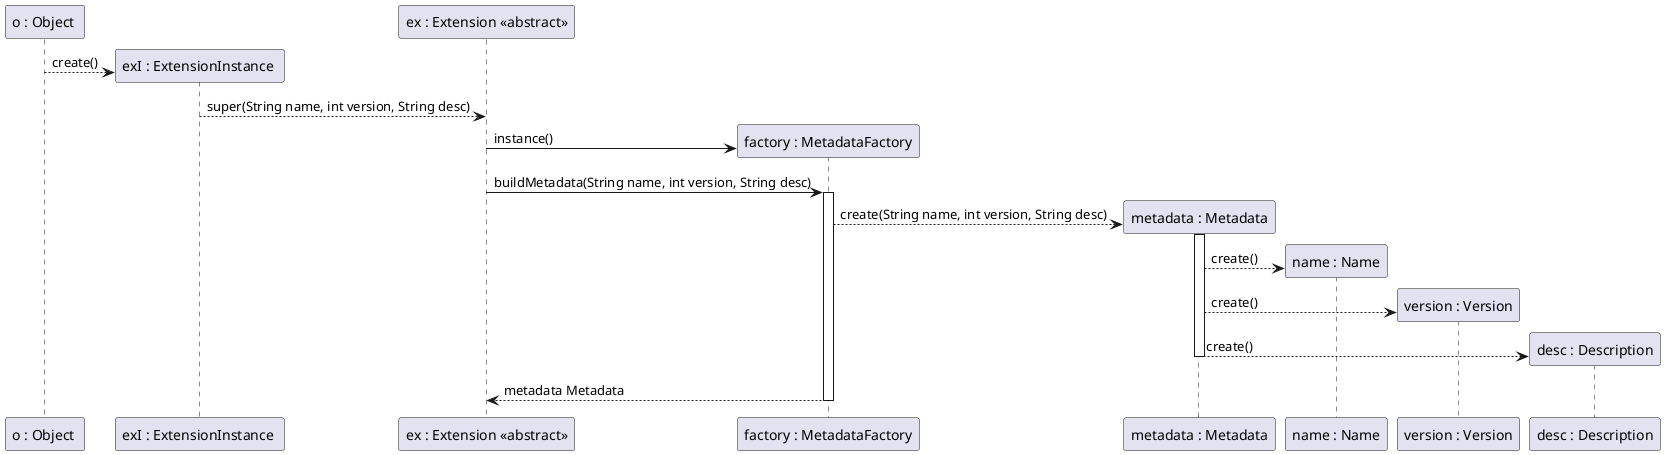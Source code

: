 @startuml core01_2_05_design.png


'participant "app : CleanSheets" as app
'participant "manager : ExtensionManager" as manager
'participant "loader : DescriptionExtensionLoader" as loader
'participant "ctrl : DescriptionExtensionLoaderController" as ctrl
'participant "thread : Thread" as thread
'participant "ui : DescriptionExtensionLoaderUI" as ui





'participant "metadata : Metadata" as metadata
'participant "dto : ExtensionDTO" as dto
'participant "name : Name" as name
'participant "version : Version" as version
'participant "desc : Description" as desc
'participant "factory : MetadataFactory" as factory
'participant " : Metadatable" as interface

participant "o : Object " as o
participant "exI : ExtensionInstance " as exI
participant "ex : Extension << abstract >>" as ex
participant "factory : MetadataFactory" as factory
participant "metadata : Metadata" as metadata
participant "name : Name" as name
participant "version : Version" as version
participant "desc : Description" as desc

create exI 
o --> exI : create()
exI --> ex : super(String name, int version, String desc)
create factory
ex -> factory : instance()

ex -> factory : buildMetadata(String name, int version, String desc)
activate factory
create metadata

factory --> metadata : create(String name, int version, String desc)
activate metadata
create name
metadata --> name : create()
create version
metadata --> version : create()
create desc
metadata --> desc : create()
deactivate metadata
factory --> ex : metadata Metadata


deactivate factory

@enduml